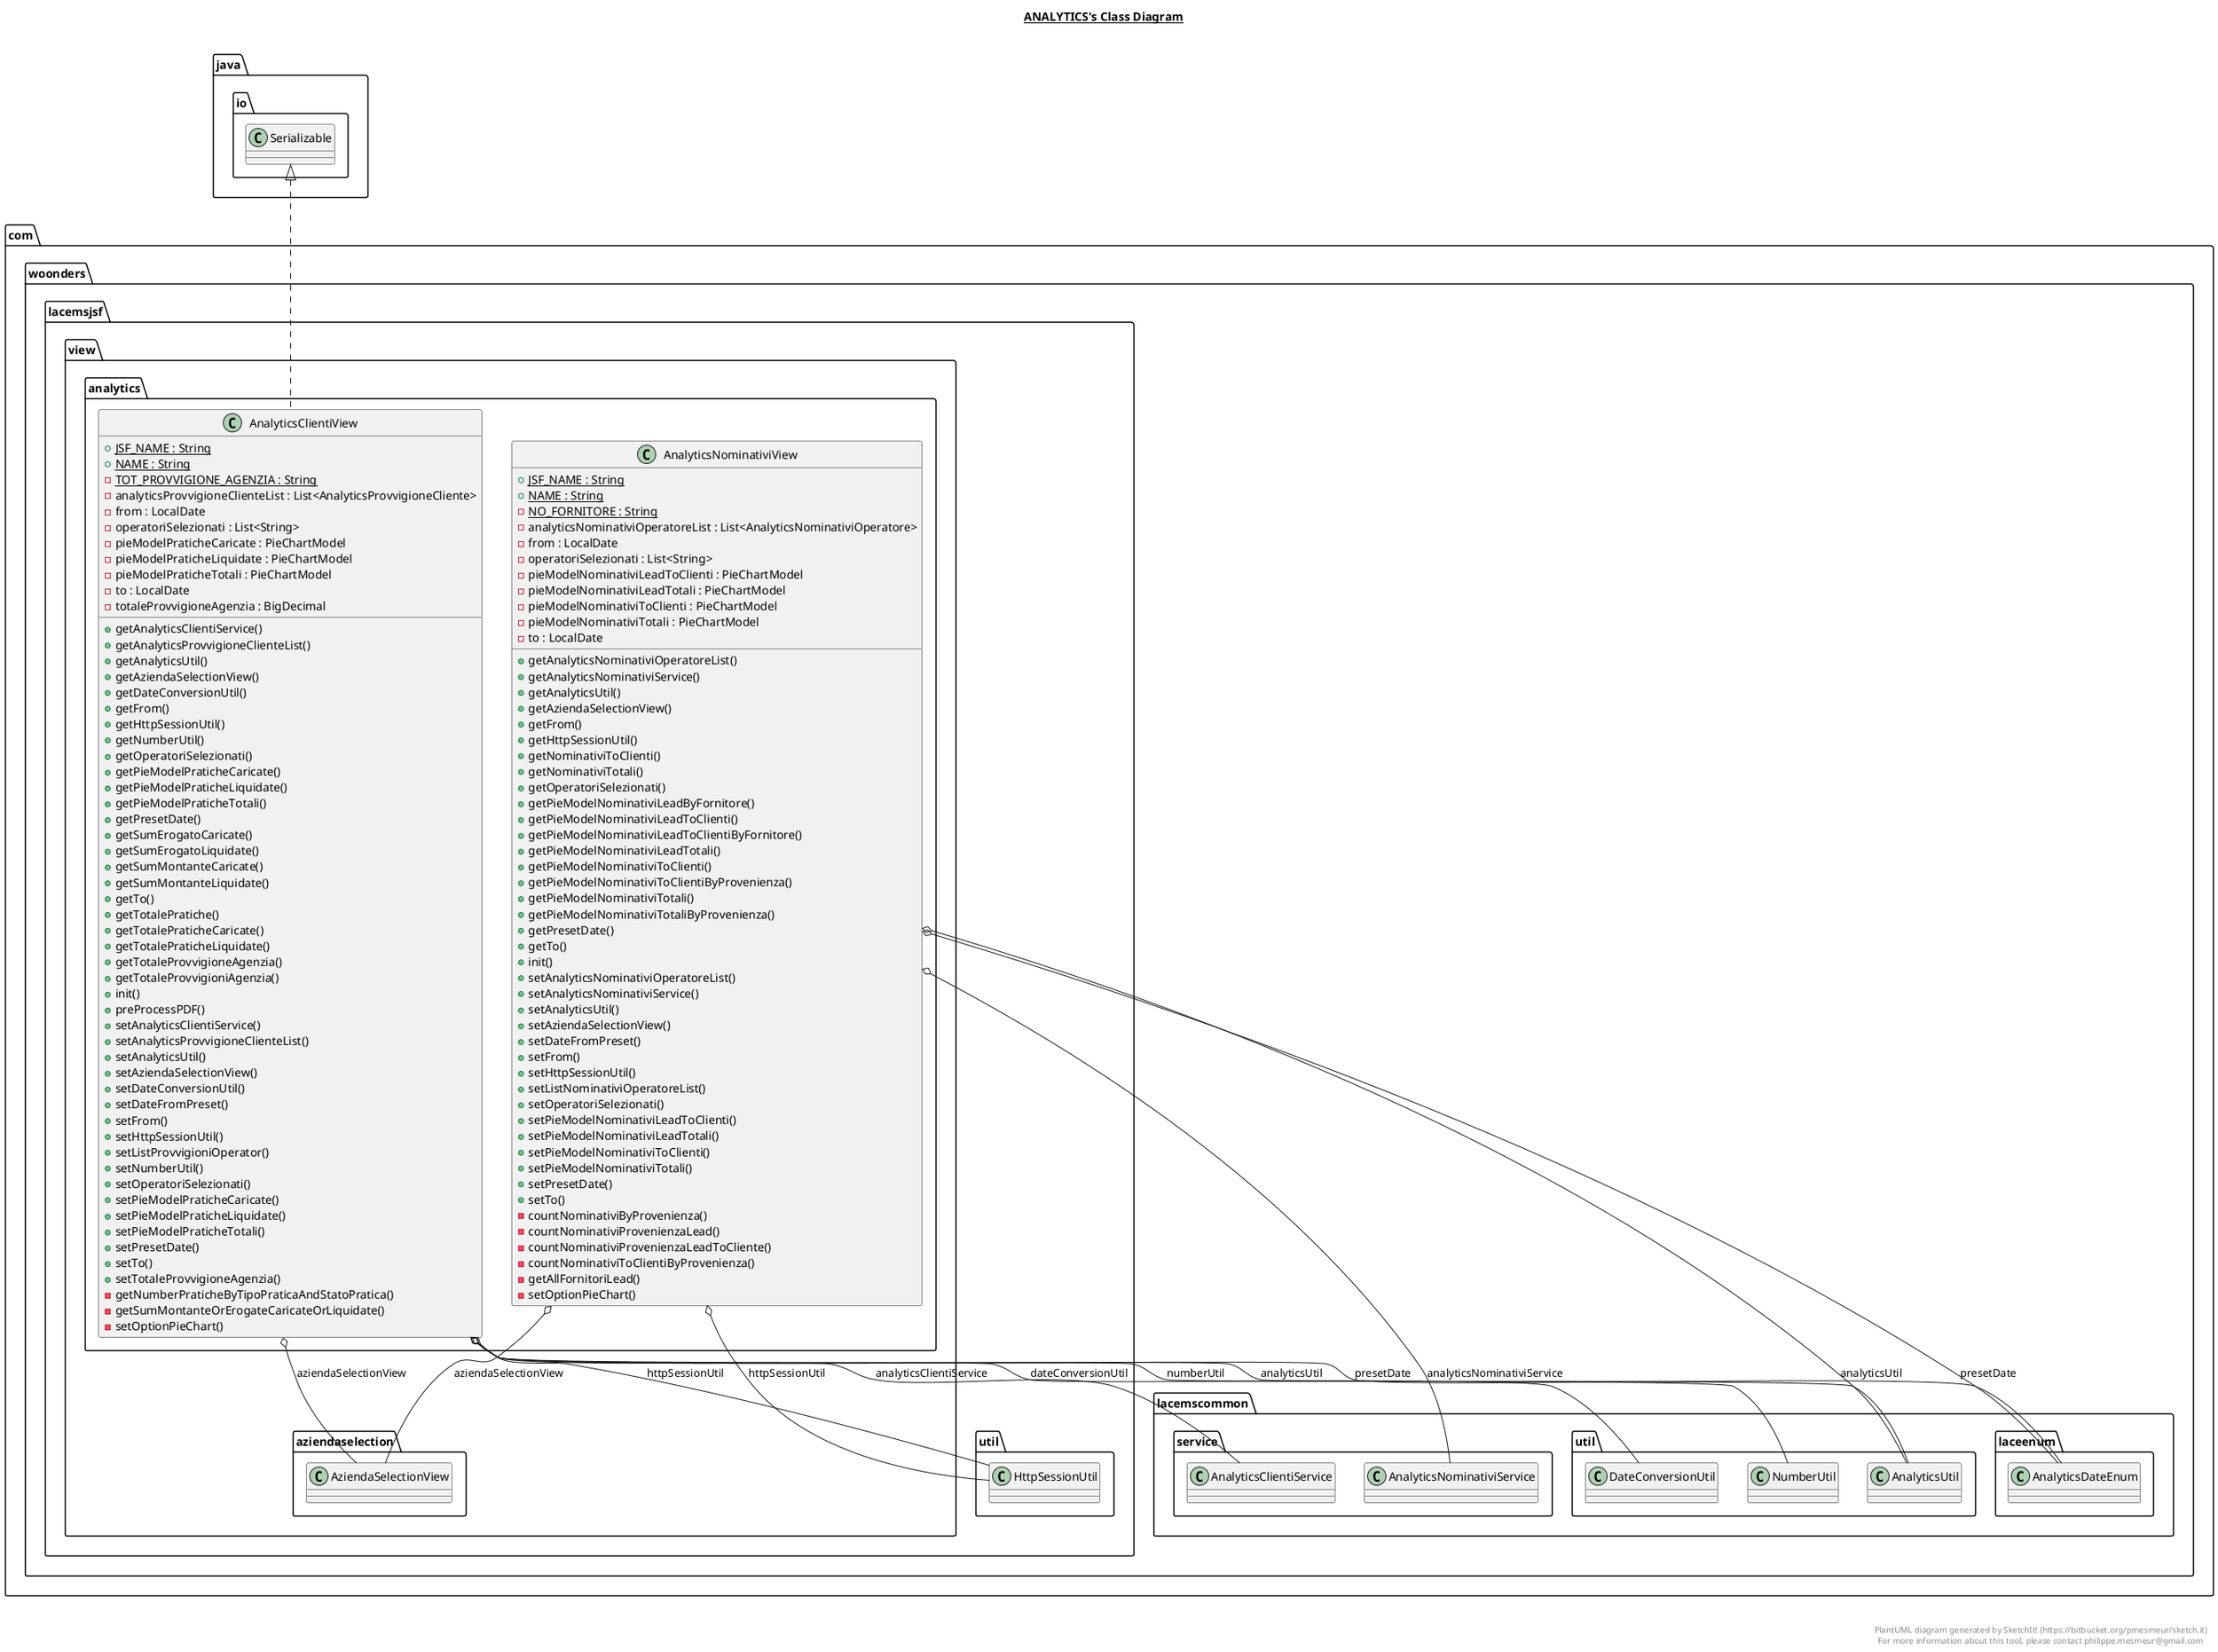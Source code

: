 @startuml

title __ANALYTICS's Class Diagram__\n

  namespace com.woonders.lacemsjsf.view.analytics {
    class com.woonders.lacemsjsf.view.analytics.AnalyticsClientiView {
        {static} + JSF_NAME : String
        {static} + NAME : String
        {static} - TOT_PROVVIGIONE_AGENZIA : String
        - analyticsProvvigioneClienteList : List<AnalyticsProvvigioneCliente>
        - from : LocalDate
        - operatoriSelezionati : List<String>
        - pieModelPraticheCaricate : PieChartModel
        - pieModelPraticheLiquidate : PieChartModel
        - pieModelPraticheTotali : PieChartModel
        - to : LocalDate
        - totaleProvvigioneAgenzia : BigDecimal
        + getAnalyticsClientiService()
        + getAnalyticsProvvigioneClienteList()
        + getAnalyticsUtil()
        + getAziendaSelectionView()
        + getDateConversionUtil()
        + getFrom()
        + getHttpSessionUtil()
        + getNumberUtil()
        + getOperatoriSelezionati()
        + getPieModelPraticheCaricate()
        + getPieModelPraticheLiquidate()
        + getPieModelPraticheTotali()
        + getPresetDate()
        + getSumErogatoCaricate()
        + getSumErogatoLiquidate()
        + getSumMontanteCaricate()
        + getSumMontanteLiquidate()
        + getTo()
        + getTotalePratiche()
        + getTotalePraticheCaricate()
        + getTotalePraticheLiquidate()
        + getTotaleProvvigioneAgenzia()
        + getTotaleProvvigioniAgenzia()
        + init()
        + preProcessPDF()
        + setAnalyticsClientiService()
        + setAnalyticsProvvigioneClienteList()
        + setAnalyticsUtil()
        + setAziendaSelectionView()
        + setDateConversionUtil()
        + setDateFromPreset()
        + setFrom()
        + setHttpSessionUtil()
        + setListProvvigioniOperator()
        + setNumberUtil()
        + setOperatoriSelezionati()
        + setPieModelPraticheCaricate()
        + setPieModelPraticheLiquidate()
        + setPieModelPraticheTotali()
        + setPresetDate()
        + setTo()
        + setTotaleProvvigioneAgenzia()
        - getNumberPraticheByTipoPraticaAndStatoPratica()
        - getSumMontanteOrErogateCaricateOrLiquidate()
        - setOptionPieChart()
    }
  }
  

  namespace com.woonders.lacemsjsf.view.analytics {
    class com.woonders.lacemsjsf.view.analytics.AnalyticsNominativiView {
        {static} + JSF_NAME : String
        {static} + NAME : String
        {static} - NO_FORNITORE : String
        - analyticsNominativiOperatoreList : List<AnalyticsNominativiOperatore>
        - from : LocalDate
        - operatoriSelezionati : List<String>
        - pieModelNominativiLeadToClienti : PieChartModel
        - pieModelNominativiLeadTotali : PieChartModel
        - pieModelNominativiToClienti : PieChartModel
        - pieModelNominativiTotali : PieChartModel
        - to : LocalDate
        + getAnalyticsNominativiOperatoreList()
        + getAnalyticsNominativiService()
        + getAnalyticsUtil()
        + getAziendaSelectionView()
        + getFrom()
        + getHttpSessionUtil()
        + getNominativiToClienti()
        + getNominativiTotali()
        + getOperatoriSelezionati()
        + getPieModelNominativiLeadByFornitore()
        + getPieModelNominativiLeadToClienti()
        + getPieModelNominativiLeadToClientiByFornitore()
        + getPieModelNominativiLeadTotali()
        + getPieModelNominativiToClienti()
        + getPieModelNominativiToClientiByProvenienza()
        + getPieModelNominativiTotali()
        + getPieModelNominativiTotaliByProvenienza()
        + getPresetDate()
        + getTo()
        + init()
        + setAnalyticsNominativiOperatoreList()
        + setAnalyticsNominativiService()
        + setAnalyticsUtil()
        + setAziendaSelectionView()
        + setDateFromPreset()
        + setFrom()
        + setHttpSessionUtil()
        + setListNominativiOperatoreList()
        + setOperatoriSelezionati()
        + setPieModelNominativiLeadToClienti()
        + setPieModelNominativiLeadTotali()
        + setPieModelNominativiToClienti()
        + setPieModelNominativiTotali()
        + setPresetDate()
        + setTo()
        - countNominativiByProvenienza()
        - countNominativiProvenienzaLead()
        - countNominativiProvenienzaLeadToCliente()
        - countNominativiToClientiByProvenienza()
        - getAllFornitoriLead()
        - setOptionPieChart()
    }
  }
  

  com.woonders.lacemsjsf.view.analytics.AnalyticsClientiView .up.|> java.io.Serializable
  com.woonders.lacemsjsf.view.analytics.AnalyticsClientiView o-- com.woonders.lacemscommon.service.AnalyticsClientiService : analyticsClientiService
  com.woonders.lacemsjsf.view.analytics.AnalyticsClientiView o-- com.woonders.lacemscommon.util.AnalyticsUtil : analyticsUtil
  com.woonders.lacemsjsf.view.analytics.AnalyticsClientiView o-- com.woonders.lacemsjsf.view.aziendaselection.AziendaSelectionView : aziendaSelectionView
  com.woonders.lacemsjsf.view.analytics.AnalyticsClientiView o-- com.woonders.lacemscommon.util.DateConversionUtil : dateConversionUtil
  com.woonders.lacemsjsf.view.analytics.AnalyticsClientiView o-- com.woonders.lacemsjsf.util.HttpSessionUtil : httpSessionUtil
  com.woonders.lacemsjsf.view.analytics.AnalyticsClientiView o-- com.woonders.lacemscommon.util.NumberUtil : numberUtil
  com.woonders.lacemsjsf.view.analytics.AnalyticsClientiView o-- com.woonders.lacemscommon.laceenum.AnalyticsDateEnum : presetDate
  com.woonders.lacemsjsf.view.analytics.AnalyticsNominativiView o-- com.woonders.lacemscommon.service.AnalyticsNominativiService : analyticsNominativiService
  com.woonders.lacemsjsf.view.analytics.AnalyticsNominativiView o-- com.woonders.lacemscommon.util.AnalyticsUtil : analyticsUtil
  com.woonders.lacemsjsf.view.analytics.AnalyticsNominativiView o-- com.woonders.lacemsjsf.view.aziendaselection.AziendaSelectionView : aziendaSelectionView
  com.woonders.lacemsjsf.view.analytics.AnalyticsNominativiView o-- com.woonders.lacemsjsf.util.HttpSessionUtil : httpSessionUtil
  com.woonders.lacemsjsf.view.analytics.AnalyticsNominativiView o-- com.woonders.lacemscommon.laceenum.AnalyticsDateEnum : presetDate


right footer


PlantUML diagram generated by SketchIt! (https://bitbucket.org/pmesmeur/sketch.it)
For more information about this tool, please contact philippe.mesmeur@gmail.com
endfooter

@enduml
